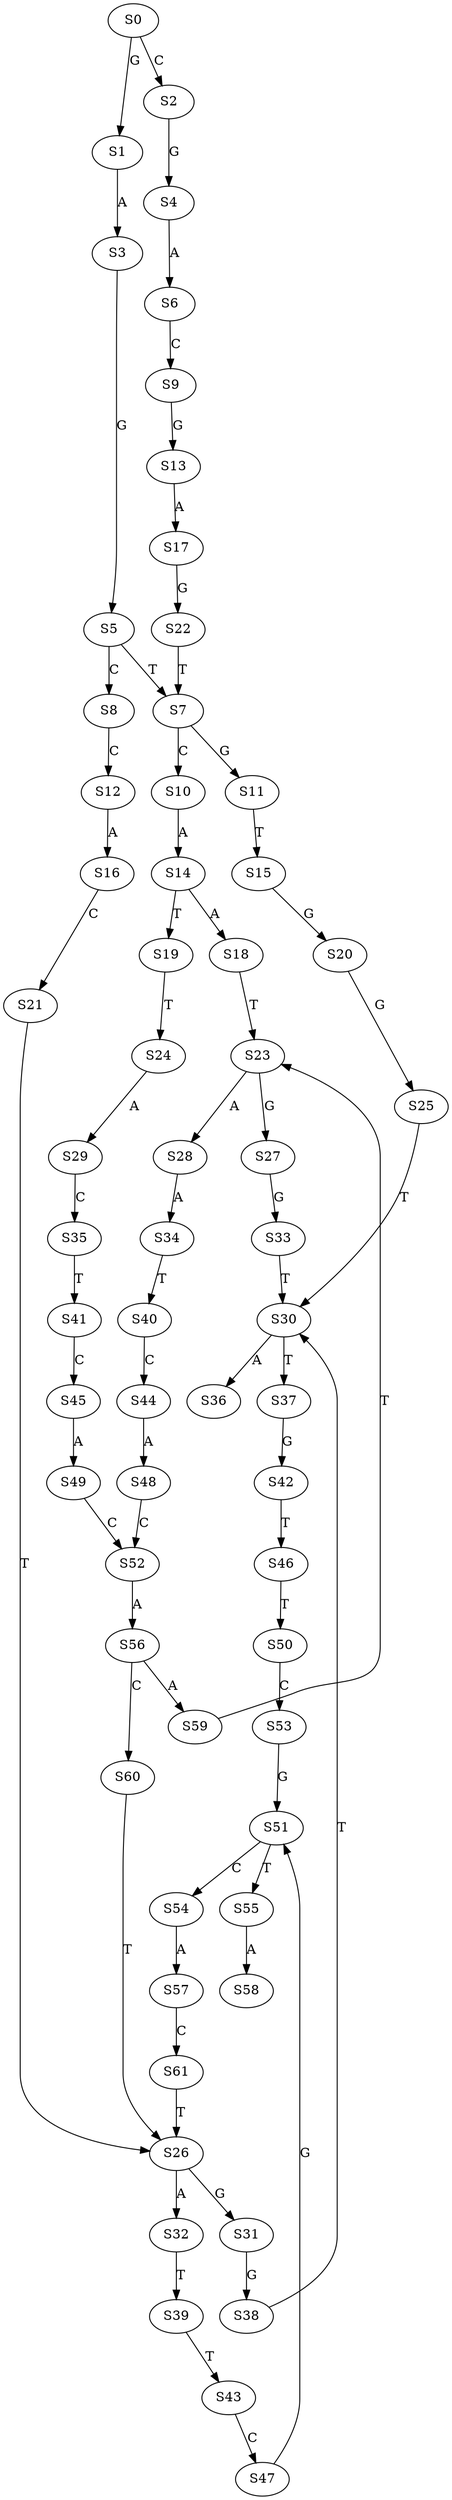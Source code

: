strict digraph  {
	S0 -> S1 [ label = G ];
	S0 -> S2 [ label = C ];
	S1 -> S3 [ label = A ];
	S2 -> S4 [ label = G ];
	S3 -> S5 [ label = G ];
	S4 -> S6 [ label = A ];
	S5 -> S7 [ label = T ];
	S5 -> S8 [ label = C ];
	S6 -> S9 [ label = C ];
	S7 -> S10 [ label = C ];
	S7 -> S11 [ label = G ];
	S8 -> S12 [ label = C ];
	S9 -> S13 [ label = G ];
	S10 -> S14 [ label = A ];
	S11 -> S15 [ label = T ];
	S12 -> S16 [ label = A ];
	S13 -> S17 [ label = A ];
	S14 -> S18 [ label = A ];
	S14 -> S19 [ label = T ];
	S15 -> S20 [ label = G ];
	S16 -> S21 [ label = C ];
	S17 -> S22 [ label = G ];
	S18 -> S23 [ label = T ];
	S19 -> S24 [ label = T ];
	S20 -> S25 [ label = G ];
	S21 -> S26 [ label = T ];
	S22 -> S7 [ label = T ];
	S23 -> S27 [ label = G ];
	S23 -> S28 [ label = A ];
	S24 -> S29 [ label = A ];
	S25 -> S30 [ label = T ];
	S26 -> S31 [ label = G ];
	S26 -> S32 [ label = A ];
	S27 -> S33 [ label = G ];
	S28 -> S34 [ label = A ];
	S29 -> S35 [ label = C ];
	S30 -> S36 [ label = A ];
	S30 -> S37 [ label = T ];
	S31 -> S38 [ label = G ];
	S32 -> S39 [ label = T ];
	S33 -> S30 [ label = T ];
	S34 -> S40 [ label = T ];
	S35 -> S41 [ label = T ];
	S37 -> S42 [ label = G ];
	S38 -> S30 [ label = T ];
	S39 -> S43 [ label = T ];
	S40 -> S44 [ label = C ];
	S41 -> S45 [ label = C ];
	S42 -> S46 [ label = T ];
	S43 -> S47 [ label = C ];
	S44 -> S48 [ label = A ];
	S45 -> S49 [ label = A ];
	S46 -> S50 [ label = T ];
	S47 -> S51 [ label = G ];
	S48 -> S52 [ label = C ];
	S49 -> S52 [ label = C ];
	S50 -> S53 [ label = C ];
	S51 -> S54 [ label = C ];
	S51 -> S55 [ label = T ];
	S52 -> S56 [ label = A ];
	S53 -> S51 [ label = G ];
	S54 -> S57 [ label = A ];
	S55 -> S58 [ label = A ];
	S56 -> S59 [ label = A ];
	S56 -> S60 [ label = C ];
	S57 -> S61 [ label = C ];
	S59 -> S23 [ label = T ];
	S60 -> S26 [ label = T ];
	S61 -> S26 [ label = T ];
}
